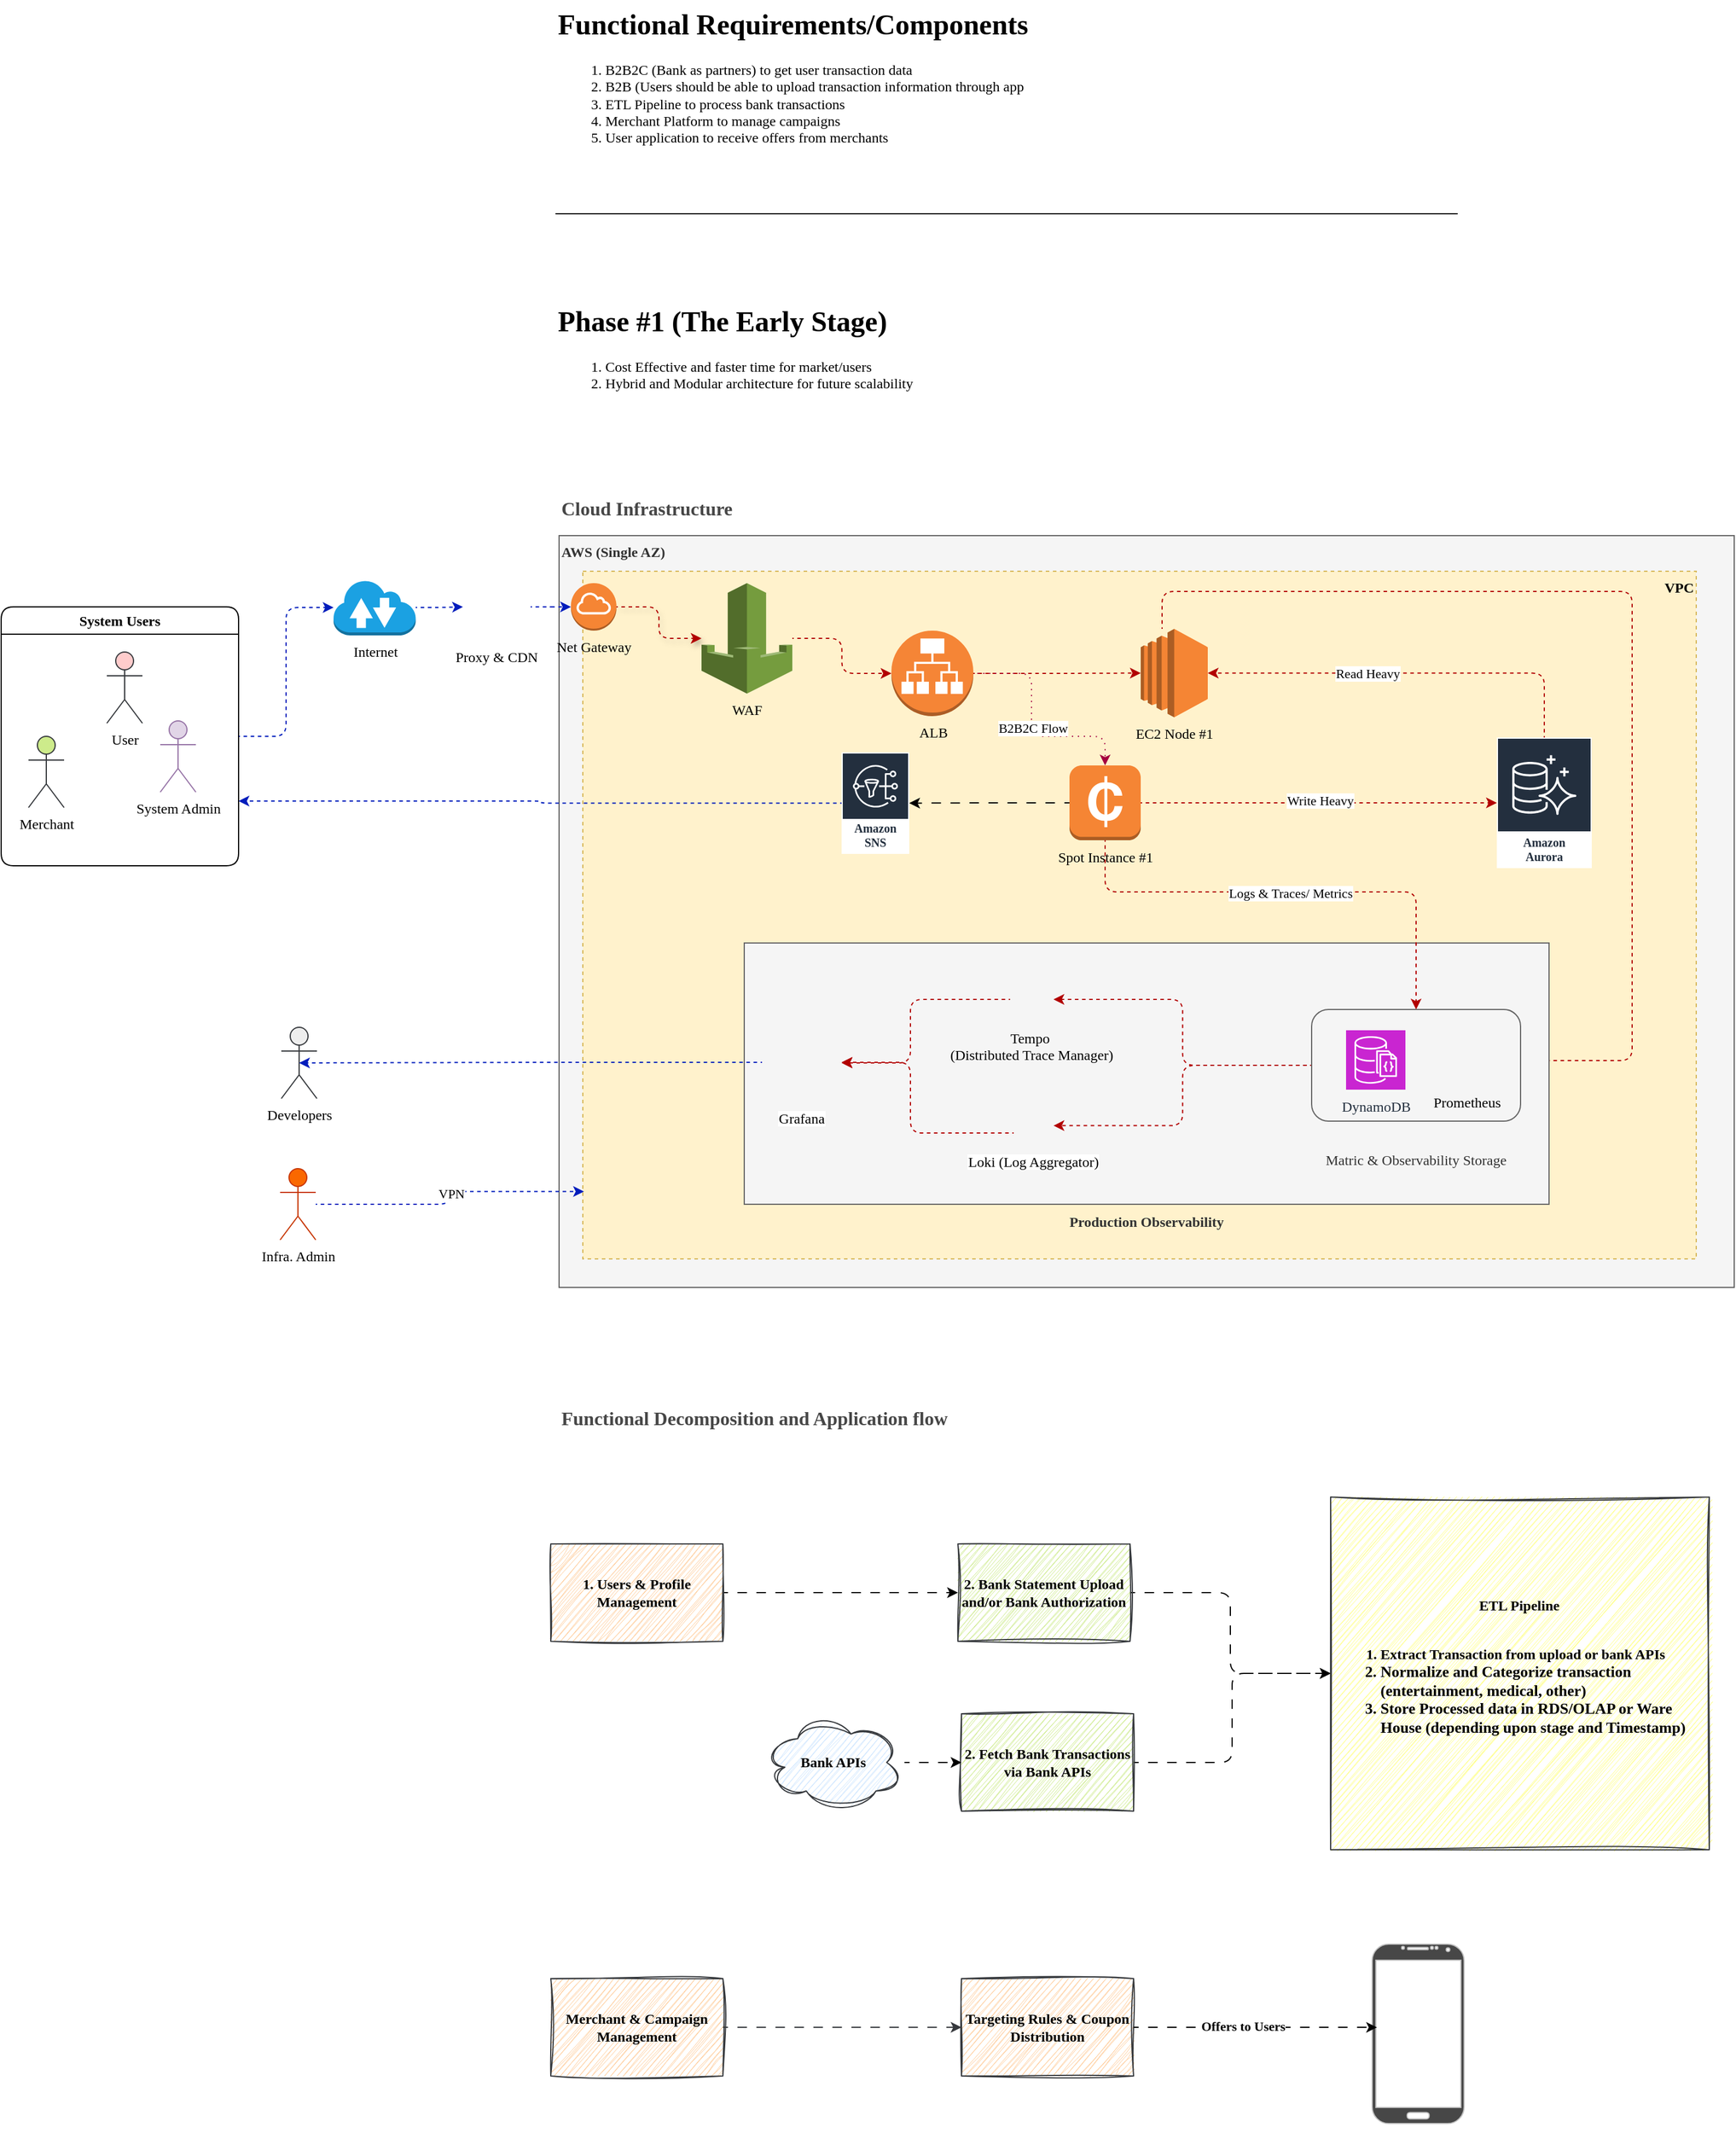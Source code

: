 <mxfile version="24.7.17">
  <diagram name="Page-1" id="xrwfRLpsy3vQQKJvY3HK">
    <mxGraphModel dx="2243" dy="744" grid="0" gridSize="10" guides="1" tooltips="1" connect="1" arrows="1" fold="1" page="1" pageScale="1" pageWidth="850" pageHeight="1100" math="0" shadow="0">
      <root>
        <mxCell id="0" />
        <mxCell id="1" parent="0" />
        <mxCell id="uvxUSB1Xvvrj8T2XXiGX-7" value="AWS (Single AZ)" style="rounded=0;whiteSpace=wrap;html=1;verticalAlign=top;align=left;fontStyle=1;fontFamily=Lucida Console;fillColor=#f5f5f5;strokeColor=#666666;fontColor=#333333;" parent="1" vertex="1">
          <mxGeometry x="40" y="500" width="990" height="633" as="geometry" />
        </mxCell>
        <mxCell id="uvxUSB1Xvvrj8T2XXiGX-1" value="&lt;h1 style=&quot;margin-top: 0px;&quot;&gt;Functional Requirements/Components&lt;/h1&gt;&lt;p&gt;&lt;span style=&quot;white-space-collapse: preserve;&quot;&gt;&lt;/span&gt;&lt;/p&gt;&lt;ol&gt;&lt;li&gt;&lt;span style=&quot;white-space-collapse: preserve;&quot;&gt;B2B2C (Bank as partners) to get user transaction data &lt;/span&gt;&lt;/li&gt;&lt;li&gt;&lt;span style=&quot;white-space-collapse: preserve;&quot;&gt;B2B (Users should be able to upload transaction information through app &lt;/span&gt;&lt;/li&gt;&lt;li&gt;&lt;span style=&quot;white-space-collapse: preserve;&quot;&gt;ETL Pipeline to process bank transactions &lt;/span&gt;&lt;/li&gt;&lt;li&gt;&lt;span style=&quot;white-space-collapse: preserve;&quot;&gt;Merchant Platform to manage campaigns &lt;/span&gt;&lt;/li&gt;&lt;li&gt;&lt;span style=&quot;white-space-collapse: preserve;&quot;&gt;User application to receive offers from merchants&lt;/span&gt;&lt;/li&gt;&lt;/ol&gt;&lt;p&gt;&lt;/p&gt;" style="text;html=1;whiteSpace=wrap;overflow=hidden;rounded=0;fontFamily=Lucida Console;labelBackgroundColor=none;" parent="1" vertex="1">
          <mxGeometry x="37" y="49" width="560" height="140" as="geometry" />
        </mxCell>
        <mxCell id="uvxUSB1Xvvrj8T2XXiGX-5" value="" style="endArrow=none;html=1;rounded=0;fontFamily=Lucida Console;" parent="1" edge="1">
          <mxGeometry width="50" height="50" relative="1" as="geometry">
            <mxPoint x="37" y="229" as="sourcePoint" />
            <mxPoint x="797" y="229" as="targetPoint" />
          </mxGeometry>
        </mxCell>
        <mxCell id="uvxUSB1Xvvrj8T2XXiGX-6" value="&lt;h1 style=&quot;margin-top: 0px;&quot;&gt;Phase #1 (The Early Stage)&lt;/h1&gt;&lt;p&gt;&lt;/p&gt;&lt;ol&gt;&lt;li&gt;Cost Effective and faster time for market/users&amp;nbsp;&amp;nbsp;&lt;/li&gt;&lt;li&gt;Hybrid and Modular architecture for future scalability&amp;nbsp;&lt;/li&gt;&lt;/ol&gt;&lt;p&gt;&lt;/p&gt;" style="text;html=1;whiteSpace=wrap;overflow=hidden;rounded=0;fontFamily=Lucida Console;" parent="1" vertex="1">
          <mxGeometry x="37" y="299" width="560" height="98" as="geometry" />
        </mxCell>
        <mxCell id="uvxUSB1Xvvrj8T2XXiGX-11" value="&lt;font color=&quot;#000000&quot;&gt;Internet&lt;/font&gt;" style="outlineConnect=0;dashed=0;verticalLabelPosition=bottom;verticalAlign=top;align=center;html=1;shape=mxgraph.aws3.internet_2;fillColor=#1ba1e2;fontFamily=Lucida Console;strokeColor=#006EAF;fontColor=#ffffff;" parent="1" vertex="1">
          <mxGeometry x="-150" y="537" width="69.19" height="47" as="geometry" />
        </mxCell>
        <mxCell id="uvxUSB1Xvvrj8T2XXiGX-17" style="edgeStyle=orthogonalEdgeStyle;rounded=1;orthogonalLoop=1;jettySize=auto;html=1;entryX=0;entryY=0.5;entryDx=0;entryDy=0;curved=0;fontFamily=Lucida Console;flowAnimation=1;dashed=1;fillColor=#0050ef;strokeColor=#001DBC;" parent="1" source="uvxUSB1Xvvrj8T2XXiGX-11" target="uvxUSB1Xvvrj8T2XXiGX-63" edge="1">
          <mxGeometry relative="1" as="geometry" />
        </mxCell>
        <mxCell id="uvxUSB1Xvvrj8T2XXiGX-55" value="Developers" style="shape=umlActor;verticalLabelPosition=bottom;verticalAlign=top;html=1;outlineConnect=0;fillColor=#eeeeee;strokeColor=#36393d;fontFamily=Lucida Console;" parent="1" vertex="1">
          <mxGeometry x="-194" y="914" width="30" height="60" as="geometry" />
        </mxCell>
        <mxCell id="uvxUSB1Xvvrj8T2XXiGX-8" value="VPC" style="rounded=0;whiteSpace=wrap;html=1;verticalAlign=top;dashed=1;align=right;fontStyle=1;fontFamily=Lucida Console;fillColor=#fff2cc;strokeColor=#d6b656;movable=1;resizable=1;rotatable=1;deletable=1;editable=1;locked=0;connectable=1;" parent="1" vertex="1">
          <mxGeometry x="60" y="530" width="938" height="579" as="geometry" />
        </mxCell>
        <mxCell id="uvxUSB1Xvvrj8T2XXiGX-15" value="Net Gateway" style="outlineConnect=0;dashed=0;verticalLabelPosition=bottom;verticalAlign=top;align=center;html=1;shape=mxgraph.aws3.internet_gateway;fillColor=#F58534;gradientColor=none;fontFamily=Lucida Console;" parent="1" vertex="1">
          <mxGeometry x="50" y="540" width="38.33" height="40" as="geometry" />
        </mxCell>
        <mxCell id="uvxUSB1Xvvrj8T2XXiGX-24" style="edgeStyle=orthogonalEdgeStyle;rounded=1;orthogonalLoop=1;jettySize=auto;html=1;curved=0;fontFamily=Lucida Console;flowAnimation=1;dashed=1;fillColor=#e51400;strokeColor=#B20000;" parent="1" source="uvxUSB1Xvvrj8T2XXiGX-18" target="uvxUSB1Xvvrj8T2XXiGX-23" edge="1">
          <mxGeometry relative="1" as="geometry" />
        </mxCell>
        <mxCell id="uvxUSB1Xvvrj8T2XXiGX-18" value="WAF" style="outlineConnect=0;dashed=0;verticalLabelPosition=bottom;verticalAlign=top;align=center;html=1;shape=mxgraph.aws3.waf;fillColor=#759C3E;gradientColor=none;fontFamily=Lucida Console;" parent="1" vertex="1">
          <mxGeometry x="160" y="540" width="76.5" height="93" as="geometry" />
        </mxCell>
        <mxCell id="uvxUSB1Xvvrj8T2XXiGX-19" style="edgeStyle=orthogonalEdgeStyle;rounded=1;orthogonalLoop=1;jettySize=auto;html=1;curved=0;fontFamily=Lucida Console;flowAnimation=1;dashed=1;fillColor=#e51400;strokeColor=#B20000;shadow=1;" parent="1" source="uvxUSB1Xvvrj8T2XXiGX-15" target="uvxUSB1Xvvrj8T2XXiGX-18" edge="1">
          <mxGeometry relative="1" as="geometry" />
        </mxCell>
        <mxCell id="uvxUSB1Xvvrj8T2XXiGX-28" style="edgeStyle=orthogonalEdgeStyle;rounded=1;orthogonalLoop=1;jettySize=auto;html=1;curved=0;fontFamily=Lucida Console;flowAnimation=1;dashed=1;fillColor=#e51400;strokeColor=#B20000;" parent="1" source="uvxUSB1Xvvrj8T2XXiGX-23" target="uvxUSB1Xvvrj8T2XXiGX-25" edge="1">
          <mxGeometry relative="1" as="geometry" />
        </mxCell>
        <mxCell id="uvxUSB1Xvvrj8T2XXiGX-23" value="ALB" style="outlineConnect=0;dashed=0;verticalLabelPosition=bottom;verticalAlign=top;align=center;html=1;shape=mxgraph.aws3.application_load_balancer;fillColor=#F58536;gradientColor=none;rounded=1;fontFamily=Lucida Console;" parent="1" vertex="1">
          <mxGeometry x="320" y="580" width="69" height="72" as="geometry" />
        </mxCell>
        <mxCell id="2Y7ZVv_i2-TSbPOG7OzZ-56" style="edgeStyle=orthogonalEdgeStyle;rounded=1;orthogonalLoop=1;jettySize=auto;html=1;entryX=1;entryY=0.5;entryDx=0;entryDy=0;dashed=1;flowAnimation=1;fillColor=#e51400;strokeColor=#B20000;fontFamily=Lucida Console;" edge="1" parent="1" source="uvxUSB1Xvvrj8T2XXiGX-25" target="uvxUSB1Xvvrj8T2XXiGX-49">
          <mxGeometry relative="1" as="geometry">
            <Array as="points">
              <mxPoint x="548" y="547" />
              <mxPoint x="944" y="547" />
              <mxPoint x="944" y="942" />
            </Array>
          </mxGeometry>
        </mxCell>
        <mxCell id="uvxUSB1Xvvrj8T2XXiGX-25" value="EC2 Node #1" style="outlineConnect=0;dashed=0;verticalLabelPosition=bottom;verticalAlign=top;align=center;html=1;shape=mxgraph.aws3.ec2;fillColor=#F58534;gradientColor=none;rounded=1;fontFamily=Lucida Console;" parent="1" vertex="1">
          <mxGeometry x="530" y="578.5" width="56.5" height="74.5" as="geometry" />
        </mxCell>
        <mxCell id="uvxUSB1Xvvrj8T2XXiGX-33" style="edgeStyle=orthogonalEdgeStyle;rounded=1;orthogonalLoop=1;jettySize=auto;html=1;curved=0;fontFamily=Lucida Console;flowAnimation=1;dashed=1;fillColor=#e51400;strokeColor=#B20000;" parent="1" source="uvxUSB1Xvvrj8T2XXiGX-27" target="uvxUSB1Xvvrj8T2XXiGX-32" edge="1">
          <mxGeometry relative="1" as="geometry" />
        </mxCell>
        <mxCell id="uvxUSB1Xvvrj8T2XXiGX-34" value="Write Heavy" style="edgeLabel;html=1;align=center;verticalAlign=middle;resizable=0;points=[];rounded=1;fontFamily=Lucida Console;" parent="uvxUSB1Xvvrj8T2XXiGX-33" vertex="1" connectable="0">
          <mxGeometry x="0.002" y="2" relative="1" as="geometry">
            <mxPoint as="offset" />
          </mxGeometry>
        </mxCell>
        <mxCell id="2Y7ZVv_i2-TSbPOG7OzZ-21" style="edgeStyle=orthogonalEdgeStyle;rounded=1;orthogonalLoop=1;jettySize=auto;html=1;flowAnimation=1;fontFamily=Lucida Console;" edge="1" parent="1" source="uvxUSB1Xvvrj8T2XXiGX-27" target="2Y7ZVv_i2-TSbPOG7OzZ-20">
          <mxGeometry relative="1" as="geometry" />
        </mxCell>
        <mxCell id="uvxUSB1Xvvrj8T2XXiGX-27" value="Spot Instance #1" style="outlineConnect=0;dashed=0;verticalLabelPosition=bottom;verticalAlign=top;align=center;html=1;shape=mxgraph.aws3.spot_instance;fillColor=#F58534;gradientColor=none;rounded=1;fontFamily=Lucida Console;" parent="1" vertex="1">
          <mxGeometry x="470" y="693.5" width="60" height="63" as="geometry" />
        </mxCell>
        <mxCell id="uvxUSB1Xvvrj8T2XXiGX-30" style="edgeStyle=orthogonalEdgeStyle;rounded=1;orthogonalLoop=1;jettySize=auto;html=1;entryX=0.5;entryY=0;entryDx=0;entryDy=0;entryPerimeter=0;curved=0;dashed=1;fontFamily=Lucida Console;flowAnimation=1;fillColor=#d80073;strokeColor=#A50040;dashPattern=1 4;" parent="1" source="uvxUSB1Xvvrj8T2XXiGX-23" target="uvxUSB1Xvvrj8T2XXiGX-27" edge="1">
          <mxGeometry relative="1" as="geometry">
            <Array as="points">
              <mxPoint x="438" y="616" />
              <mxPoint x="438" y="669" />
              <mxPoint x="500" y="669" />
            </Array>
          </mxGeometry>
        </mxCell>
        <mxCell id="2Y7ZVv_i2-TSbPOG7OzZ-58" value="B2B2C Flow" style="edgeLabel;html=1;align=center;verticalAlign=middle;resizable=0;points=[];rounded=1;fontFamily=Lucida Console;" vertex="1" connectable="0" parent="uvxUSB1Xvvrj8T2XXiGX-30">
          <mxGeometry x="0.01" y="1" relative="1" as="geometry">
            <mxPoint as="offset" />
          </mxGeometry>
        </mxCell>
        <mxCell id="uvxUSB1Xvvrj8T2XXiGX-39" value="&lt;span&gt;&lt;span&gt;Production Observability&lt;/span&gt;&lt;/span&gt;" style="rounded=0;whiteSpace=wrap;html=1;verticalAlign=bottom;align=center;fontFamily=Lucida Console;fillColor=#f5f5f5;strokeColor=#666666;fontColor=#333333;fontStyle=1;spacingBottom=-24;" parent="1" vertex="1">
          <mxGeometry x="196" y="843" width="678" height="220" as="geometry" />
        </mxCell>
        <mxCell id="uvxUSB1Xvvrj8T2XXiGX-32" value="Amazon&#xa;Aurora" style="sketch=0;outlineConnect=0;fontColor=#232F3E;gradientColor=none;strokeColor=#ffffff;fillColor=#232F3E;dashed=0;verticalLabelPosition=middle;verticalAlign=bottom;align=center;html=1;whiteSpace=wrap;fontSize=10;fontStyle=1;spacing=3;shape=mxgraph.aws4.productIcon;prIcon=mxgraph.aws4.aurora;rounded=1;fontFamily=Lucida Console;" parent="1" vertex="1">
          <mxGeometry x="830" y="670" width="80" height="110" as="geometry" />
        </mxCell>
        <mxCell id="uvxUSB1Xvvrj8T2XXiGX-36" style="edgeStyle=orthogonalEdgeStyle;rounded=1;orthogonalLoop=1;jettySize=auto;html=1;entryX=1;entryY=0.5;entryDx=0;entryDy=0;entryPerimeter=0;fontFamily=Lucida Console;flowAnimation=1;dashed=1;fillColor=#e51400;strokeColor=#B20000;" parent="1" source="uvxUSB1Xvvrj8T2XXiGX-32" target="uvxUSB1Xvvrj8T2XXiGX-25" edge="1">
          <mxGeometry relative="1" as="geometry">
            <Array as="points">
              <mxPoint x="870" y="616" />
            </Array>
          </mxGeometry>
        </mxCell>
        <mxCell id="uvxUSB1Xvvrj8T2XXiGX-37" value="Read Heavy" style="edgeLabel;html=1;align=center;verticalAlign=middle;resizable=0;points=[];rounded=1;fontFamily=Lucida Console;" parent="uvxUSB1Xvvrj8T2XXiGX-36" vertex="1" connectable="0">
          <mxGeometry x="0.203" relative="1" as="geometry">
            <mxPoint as="offset" />
          </mxGeometry>
        </mxCell>
        <mxCell id="uvxUSB1Xvvrj8T2XXiGX-43" style="edgeStyle=orthogonalEdgeStyle;rounded=1;orthogonalLoop=1;jettySize=auto;html=1;fontFamily=Lucida Console;flowAnimation=1;dashed=1;fillColor=#e51400;strokeColor=#B20000;entryX=0.5;entryY=0;entryDx=0;entryDy=0;" parent="1" source="uvxUSB1Xvvrj8T2XXiGX-27" edge="1" target="uvxUSB1Xvvrj8T2XXiGX-49">
          <mxGeometry relative="1" as="geometry">
            <mxPoint x="811" y="886" as="targetPoint" />
            <Array as="points">
              <mxPoint x="500" y="800" />
              <mxPoint x="762" y="800" />
            </Array>
          </mxGeometry>
        </mxCell>
        <mxCell id="uvxUSB1Xvvrj8T2XXiGX-44" value="Logs &amp;amp; Traces/ Metrics" style="edgeLabel;html=1;align=center;verticalAlign=middle;resizable=0;points=[];rounded=1;fontFamily=Lucida Console;" parent="uvxUSB1Xvvrj8T2XXiGX-43" vertex="1" connectable="0">
          <mxGeometry x="-0.017" y="-1" relative="1" as="geometry">
            <mxPoint as="offset" />
          </mxGeometry>
        </mxCell>
        <mxCell id="2Y7ZVv_i2-TSbPOG7OzZ-50" style="edgeStyle=orthogonalEdgeStyle;rounded=1;orthogonalLoop=1;jettySize=auto;html=1;flowAnimation=1;fontFamily=Lucida Console;dashed=1;fillColor=#e51400;strokeColor=#B20000;" edge="1" parent="1" source="uvxUSB1Xvvrj8T2XXiGX-49" target="2Y7ZVv_i2-TSbPOG7OzZ-49">
          <mxGeometry relative="1" as="geometry" />
        </mxCell>
        <mxCell id="2Y7ZVv_i2-TSbPOG7OzZ-54" style="edgeStyle=orthogonalEdgeStyle;rounded=1;orthogonalLoop=1;jettySize=auto;html=1;flowAnimation=1;fontFamily=Lucida Console;dashed=1;fillColor=#e51400;strokeColor=#B20000;" edge="1" parent="1" source="uvxUSB1Xvvrj8T2XXiGX-49" target="2Y7ZVv_i2-TSbPOG7OzZ-53">
          <mxGeometry relative="1" as="geometry" />
        </mxCell>
        <mxCell id="uvxUSB1Xvvrj8T2XXiGX-49" value="Matric &amp;amp; Observability Storage" style="rounded=1;whiteSpace=wrap;html=1;fontFamily=Lucida Console;fillColor=#f5f5f5;strokeColor=#666666;verticalAlign=bottom;spacingTop=0;spacingBottom=-42;fontColor=#333333;" parent="1" vertex="1">
          <mxGeometry x="674" y="899" width="176" height="94" as="geometry" />
        </mxCell>
        <mxCell id="uvxUSB1Xvvrj8T2XXiGX-50" value="DynamoDB" style="sketch=0;points=[[0,0,0],[0.25,0,0],[0.5,0,0],[0.75,0,0],[1,0,0],[0,1,0],[0.25,1,0],[0.5,1,0],[0.75,1,0],[1,1,0],[0,0.25,0],[0,0.5,0],[0,0.75,0],[1,0.25,0],[1,0.5,0],[1,0.75,0]];outlineConnect=0;fontColor=#232F3E;fillColor=#C925D1;strokeColor=#ffffff;dashed=0;verticalLabelPosition=bottom;verticalAlign=top;align=center;html=1;fontSize=12;fontStyle=0;aspect=fixed;shape=mxgraph.aws4.resourceIcon;resIcon=mxgraph.aws4.documentdb_with_mongodb_compatibility;rounded=1;fontFamily=Lucida Console;" parent="1" vertex="1">
          <mxGeometry x="703" y="916.5" width="50" height="50" as="geometry" />
        </mxCell>
        <mxCell id="uvxUSB1Xvvrj8T2XXiGX-51" value="Prometheus" style="shape=image;verticalLabelPosition=bottom;labelBackgroundColor=none;verticalAlign=top;aspect=fixed;imageAspect=0;image=https://static-00.iconduck.com/assets.00/prometheus-icon-256x253-jmmroxoq.png;fontFamily=Lucida Console;" parent="1" vertex="1">
          <mxGeometry x="780.17" y="914" width="49.83" height="49.25" as="geometry" />
        </mxCell>
        <mxCell id="uvxUSB1Xvvrj8T2XXiGX-61" style="edgeStyle=orthogonalEdgeStyle;rounded=1;orthogonalLoop=1;jettySize=auto;html=1;entryX=0.001;entryY=0.902;entryDx=0;entryDy=0;entryPerimeter=0;fontFamily=Lucida Console;flowAnimation=1;dashed=1;fillColor=#0050ef;strokeColor=#001DBC;" parent="1" source="uvxUSB1Xvvrj8T2XXiGX-60" target="uvxUSB1Xvvrj8T2XXiGX-8" edge="1">
          <mxGeometry relative="1" as="geometry" />
        </mxCell>
        <mxCell id="2Y7ZVv_i2-TSbPOG7OzZ-37" value="VPN" style="edgeLabel;html=1;align=center;verticalAlign=middle;resizable=0;points=[];rounded=1;fontFamily=Lucida Console;" vertex="1" connectable="0" parent="uvxUSB1Xvvrj8T2XXiGX-61">
          <mxGeometry x="0.032" y="-1" relative="1" as="geometry">
            <mxPoint as="offset" />
          </mxGeometry>
        </mxCell>
        <mxCell id="uvxUSB1Xvvrj8T2XXiGX-60" value="Infra. Admin" style="shape=umlActor;verticalLabelPosition=bottom;verticalAlign=top;html=1;outlineConnect=0;fillColor=#fa6800;strokeColor=#C73500;fontColor=#000000;fontFamily=Lucida Console;" parent="1" vertex="1">
          <mxGeometry x="-195" y="1033" width="30" height="60" as="geometry" />
        </mxCell>
        <mxCell id="uvxUSB1Xvvrj8T2XXiGX-62" value="&lt;h1 style=&quot;margin-top: 0px; font-size: 16px;&quot;&gt;Cloud Infrastructure&lt;/h1&gt;" style="text;html=1;whiteSpace=wrap;overflow=hidden;rounded=0;fontSize=16;verticalAlign=top;horizontal=1;fontColor=#474747;fontFamily=Lucida Console;" parent="1" vertex="1">
          <mxGeometry x="40" y="461" width="336" height="36" as="geometry" />
        </mxCell>
        <mxCell id="uvxUSB1Xvvrj8T2XXiGX-64" style="edgeStyle=orthogonalEdgeStyle;rounded=1;orthogonalLoop=1;jettySize=auto;html=1;fontFamily=Lucida Console;flowAnimation=1;dashed=1;fillColor=#0050ef;strokeColor=#001DBC;" parent="1" source="uvxUSB1Xvvrj8T2XXiGX-63" target="uvxUSB1Xvvrj8T2XXiGX-15" edge="1">
          <mxGeometry relative="1" as="geometry" />
        </mxCell>
        <mxCell id="uvxUSB1Xvvrj8T2XXiGX-63" value="Proxy &amp; CDN" style="shape=image;verticalLabelPosition=bottom;labelBackgroundColor=default;verticalAlign=top;aspect=fixed;imageAspect=0;image=https://images.store.crowdstrike.com/9748z14dd5zg/3NqsFeaycaa7tnFCIdUjjT/9e6962c51915cf4ef6d5325c38fc2895/Cloudflare_icon_square.png;fontFamily=Lucida Console;" parent="1" vertex="1">
          <mxGeometry x="-41" y="531.5" width="57" height="57" as="geometry" />
        </mxCell>
        <mxCell id="uvxUSB1Xvvrj8T2XXiGX-67" value="&lt;h1 style=&quot;margin-top: 0px; font-size: 16px;&quot;&gt;Functional Decomposition and Application flow&amp;nbsp;&lt;/h1&gt;" style="text;html=1;whiteSpace=wrap;overflow=hidden;rounded=0;fontSize=16;verticalAlign=top;horizontal=1;fontColor=#474747;fontFamily=Lucida Console;" parent="1" vertex="1">
          <mxGeometry x="40" y="1227" width="337" height="57" as="geometry" />
        </mxCell>
        <mxCell id="2Y7ZVv_i2-TSbPOG7OzZ-4" style="edgeStyle=orthogonalEdgeStyle;rounded=1;orthogonalLoop=1;jettySize=auto;html=1;entryX=0;entryY=0.5;entryDx=0;entryDy=0;flowAnimation=1;fontFamily=Lucida Console;" edge="1" parent="1" source="2Y7ZVv_i2-TSbPOG7OzZ-1" target="2Y7ZVv_i2-TSbPOG7OzZ-2">
          <mxGeometry relative="1" as="geometry" />
        </mxCell>
        <mxCell id="2Y7ZVv_i2-TSbPOG7OzZ-1" value="&lt;div&gt;1. Users &amp;amp; Profile Management&lt;/div&gt;" style="rounded=0;whiteSpace=wrap;html=1;sketch=1;curveFitting=1;jiggle=2;fillColor=#ffcc99;strokeColor=#36393d;fontStyle=1;fontFamily=Lucida Console;" vertex="1" parent="1">
          <mxGeometry x="33" y="1349" width="145" height="82" as="geometry" />
        </mxCell>
        <mxCell id="2Y7ZVv_i2-TSbPOG7OzZ-8" style="edgeStyle=orthogonalEdgeStyle;rounded=1;orthogonalLoop=1;jettySize=auto;html=1;flowAnimation=1;fontFamily=Lucida Console;" edge="1" parent="1" source="2Y7ZVv_i2-TSbPOG7OzZ-2" target="2Y7ZVv_i2-TSbPOG7OzZ-7">
          <mxGeometry relative="1" as="geometry" />
        </mxCell>
        <mxCell id="2Y7ZVv_i2-TSbPOG7OzZ-2" value="&lt;div&gt;&lt;span style=&quot;background-color: initial;&quot;&gt;2. Bank Statement Upload and/or Bank Authorization&lt;/span&gt;&lt;br&gt;&lt;/div&gt;" style="rounded=0;whiteSpace=wrap;html=1;sketch=1;curveFitting=1;jiggle=2;fillColor=#cdeb8b;strokeColor=#36393d;fontStyle=1;fontFamily=Lucida Console;" vertex="1" parent="1">
          <mxGeometry x="376" y="1349" width="145" height="82" as="geometry" />
        </mxCell>
        <mxCell id="2Y7ZVv_i2-TSbPOG7OzZ-9" style="edgeStyle=orthogonalEdgeStyle;rounded=1;orthogonalLoop=1;jettySize=auto;html=1;entryX=0;entryY=0.5;entryDx=0;entryDy=0;flowAnimation=1;fontFamily=Lucida Console;" edge="1" parent="1" source="2Y7ZVv_i2-TSbPOG7OzZ-3" target="2Y7ZVv_i2-TSbPOG7OzZ-7">
          <mxGeometry relative="1" as="geometry" />
        </mxCell>
        <mxCell id="2Y7ZVv_i2-TSbPOG7OzZ-3" value="2. Fetch Bank Transactions via Bank APIs" style="rounded=0;whiteSpace=wrap;html=1;sketch=1;curveFitting=1;jiggle=2;fillColor=#cdeb8b;strokeColor=#36393d;fontStyle=1;fontFamily=Lucida Console;" vertex="1" parent="1">
          <mxGeometry x="379" y="1492" width="145" height="82" as="geometry" />
        </mxCell>
        <mxCell id="2Y7ZVv_i2-TSbPOG7OzZ-7" value="&lt;div style=&quot;text-align: center;&quot;&gt;&lt;span style=&quot;background-color: initial;&quot;&gt;ETL Pipeline&amp;nbsp;&lt;/span&gt;&lt;/div&gt;&lt;div&gt;&lt;div style=&quot;text-align: center;&quot;&gt;&lt;br&gt;&lt;/div&gt;&lt;div style=&quot;&quot;&gt;&lt;ol style=&quot;&quot;&gt;&lt;li&gt;Extract Transaction from upload or bank APIs&lt;/li&gt;&lt;li style=&quot;font-size: 13px;&quot;&gt;Normalize and Categorize transaction (entertainment, medical, other)&lt;/li&gt;&lt;li style=&quot;font-size: 13px;&quot;&gt;Store Processed data in RDS/OLAP or Ware House (depending upon stage and Timestamp)&lt;/li&gt;&lt;/ol&gt;&lt;/div&gt;&lt;/div&gt;" style="rounded=0;whiteSpace=wrap;html=1;sketch=1;curveFitting=1;jiggle=2;fillColor=#ffff88;strokeColor=#36393d;fontStyle=1;align=left;fontFamily=Lucida Console;" vertex="1" parent="1">
          <mxGeometry x="690" y="1309.5" width="319" height="297" as="geometry" />
        </mxCell>
        <mxCell id="2Y7ZVv_i2-TSbPOG7OzZ-12" style="edgeStyle=orthogonalEdgeStyle;rounded=1;orthogonalLoop=1;jettySize=auto;html=1;flowAnimation=1;fontFamily=Lucida Console;" edge="1" parent="1" source="2Y7ZVv_i2-TSbPOG7OzZ-11" target="2Y7ZVv_i2-TSbPOG7OzZ-3">
          <mxGeometry relative="1" as="geometry" />
        </mxCell>
        <mxCell id="2Y7ZVv_i2-TSbPOG7OzZ-11" value="Bank APIs" style="ellipse;shape=cloud;whiteSpace=wrap;html=1;rounded=1;sketch=1;curveFitting=1;jiggle=2;fillColor=#cce5ff;strokeColor=#36393d;fontStyle=1;fontFamily=Lucida Console;" vertex="1" parent="1">
          <mxGeometry x="211" y="1493" width="120" height="80" as="geometry" />
        </mxCell>
        <mxCell id="2Y7ZVv_i2-TSbPOG7OzZ-15" value="" style="edgeStyle=orthogonalEdgeStyle;rounded=1;orthogonalLoop=1;jettySize=auto;html=1;flowAnimation=1;fillColor=#cdeb8b;strokeColor=#36393d;fontFamily=Lucida Console;" edge="1" parent="1" source="2Y7ZVv_i2-TSbPOG7OzZ-13" target="2Y7ZVv_i2-TSbPOG7OzZ-14">
          <mxGeometry relative="1" as="geometry" />
        </mxCell>
        <mxCell id="2Y7ZVv_i2-TSbPOG7OzZ-13" value="Merchant &amp;amp; Campaign Management" style="rounded=0;whiteSpace=wrap;html=1;sketch=1;curveFitting=1;jiggle=2;fillColor=#ffcc99;strokeColor=#36393d;fontStyle=1;fontFamily=Lucida Console;" vertex="1" parent="1">
          <mxGeometry x="33" y="1715" width="145" height="82" as="geometry" />
        </mxCell>
        <mxCell id="2Y7ZVv_i2-TSbPOG7OzZ-14" value="Targeting Rules &amp;amp; Coupon Distribution" style="rounded=0;whiteSpace=wrap;html=1;sketch=1;curveFitting=1;jiggle=2;fillColor=#ffcc99;strokeColor=#36393d;fontStyle=1;fontFamily=Lucida Console;" vertex="1" parent="1">
          <mxGeometry x="379" y="1715" width="145" height="82" as="geometry" />
        </mxCell>
        <mxCell id="2Y7ZVv_i2-TSbPOG7OzZ-16" value=" " style="verticalLabelPosition=bottom;verticalAlign=top;html=1;shadow=0;dashed=0;strokeWidth=1;shape=mxgraph.android.phone2;strokeColor=#c0c0c0;rounded=1;fillColor=#474747;fontFamily=Lucida Console;" vertex="1" parent="1">
          <mxGeometry x="725" y="1686" width="77.44" height="151" as="geometry" />
        </mxCell>
        <mxCell id="2Y7ZVv_i2-TSbPOG7OzZ-17" style="edgeStyle=orthogonalEdgeStyle;rounded=1;orthogonalLoop=1;jettySize=auto;html=1;entryX=0.052;entryY=0.464;entryDx=0;entryDy=0;entryPerimeter=0;flowAnimation=1;fontFamily=Lucida Console;" edge="1" parent="1" source="2Y7ZVv_i2-TSbPOG7OzZ-14" target="2Y7ZVv_i2-TSbPOG7OzZ-16">
          <mxGeometry relative="1" as="geometry" />
        </mxCell>
        <mxCell id="2Y7ZVv_i2-TSbPOG7OzZ-44" value="&lt;b&gt;Offers to Users&lt;/b&gt;" style="edgeLabel;html=1;align=center;verticalAlign=middle;resizable=0;points=[];rounded=1;fontFamily=Lucida Console;" vertex="1" connectable="0" parent="2Y7ZVv_i2-TSbPOG7OzZ-17">
          <mxGeometry x="-0.087" y="1" relative="1" as="geometry">
            <mxPoint x="-2" as="offset" />
          </mxGeometry>
        </mxCell>
        <mxCell id="2Y7ZVv_i2-TSbPOG7OzZ-57" style="edgeStyle=orthogonalEdgeStyle;rounded=1;orthogonalLoop=1;jettySize=auto;html=1;entryX=1;entryY=0.75;entryDx=0;entryDy=0;fillColor=#0050ef;strokeColor=#001DBC;flowAnimation=1;dashed=1;fontFamily=Lucida Console;" edge="1" parent="1" source="2Y7ZVv_i2-TSbPOG7OzZ-20" target="2Y7ZVv_i2-TSbPOG7OzZ-30">
          <mxGeometry relative="1" as="geometry" />
        </mxCell>
        <mxCell id="2Y7ZVv_i2-TSbPOG7OzZ-20" value="Amazon SNS" style="sketch=0;outlineConnect=0;fontColor=#232F3E;gradientColor=none;strokeColor=#ffffff;fillColor=#232F3E;dashed=0;verticalLabelPosition=middle;verticalAlign=bottom;align=center;html=1;whiteSpace=wrap;fontSize=10;fontStyle=1;spacing=3;shape=mxgraph.aws4.productIcon;prIcon=mxgraph.aws4.sns;rounded=1;fontFamily=Lucida Console;" vertex="1" parent="1">
          <mxGeometry x="278" y="682.5" width="57" height="85.5" as="geometry" />
        </mxCell>
        <mxCell id="2Y7ZVv_i2-TSbPOG7OzZ-35" style="edgeStyle=orthogonalEdgeStyle;rounded=1;orthogonalLoop=1;jettySize=auto;html=1;flowAnimation=1;fontFamily=Lucida Console;dashed=1;fillColor=#0050ef;strokeColor=#001DBC;" edge="1" parent="1" source="2Y7ZVv_i2-TSbPOG7OzZ-30" target="uvxUSB1Xvvrj8T2XXiGX-11">
          <mxGeometry relative="1" as="geometry" />
        </mxCell>
        <mxCell id="2Y7ZVv_i2-TSbPOG7OzZ-30" value="System Users" style="swimlane;whiteSpace=wrap;html=1;rounded=1;fontFamily=Lucida Console;" vertex="1" parent="1">
          <mxGeometry x="-430" y="560" width="200" height="218" as="geometry" />
        </mxCell>
        <mxCell id="2Y7ZVv_i2-TSbPOG7OzZ-32" value="User" style="shape=umlActor;verticalLabelPosition=bottom;verticalAlign=top;html=1;outlineConnect=0;rounded=1;fillColor=#ffcccc;strokeColor=#36393d;fontFamily=Lucida Console;" vertex="1" parent="2Y7ZVv_i2-TSbPOG7OzZ-30">
          <mxGeometry x="89" y="38" width="30" height="60" as="geometry" />
        </mxCell>
        <mxCell id="2Y7ZVv_i2-TSbPOG7OzZ-33" value="Merchant" style="shape=umlActor;verticalLabelPosition=bottom;verticalAlign=top;html=1;outlineConnect=0;rounded=1;fillColor=#cdeb8b;strokeColor=#36393d;fontFamily=Lucida Console;" vertex="1" parent="2Y7ZVv_i2-TSbPOG7OzZ-30">
          <mxGeometry x="23" y="109" width="30" height="60" as="geometry" />
        </mxCell>
        <mxCell id="2Y7ZVv_i2-TSbPOG7OzZ-34" value="System Admin" style="shape=umlActor;verticalLabelPosition=bottom;verticalAlign=top;html=1;outlineConnect=0;rounded=1;fillColor=#e1d5e7;strokeColor=#9673a6;fontFamily=Lucida Console;" vertex="1" parent="2Y7ZVv_i2-TSbPOG7OzZ-30">
          <mxGeometry x="134" y="96" width="30" height="60" as="geometry" />
        </mxCell>
        <mxCell id="2Y7ZVv_i2-TSbPOG7OzZ-41" value="Grafana" style="shape=image;verticalLabelPosition=bottom;labelBackgroundColor=default;verticalAlign=top;aspect=fixed;imageAspect=0;image=https://cdn.iconscout.com/icon/free/png-256/free-grafana-logo-icon-download-in-svg-png-gif-file-formats--technology-social-media-company-brand-vol-3-pack-logos-icons-2944910.png;fontFamily=Lucida Console;" vertex="1" parent="1">
          <mxGeometry x="211" y="910" width="67" height="67" as="geometry" />
        </mxCell>
        <mxCell id="2Y7ZVv_i2-TSbPOG7OzZ-43" style="edgeStyle=orthogonalEdgeStyle;rounded=1;orthogonalLoop=1;jettySize=auto;html=1;entryX=0.5;entryY=0.5;entryDx=0;entryDy=0;entryPerimeter=0;flowAnimation=1;fontFamily=Lucida Console;dashed=1;fillColor=#0050ef;strokeColor=#001DBC;" edge="1" parent="1" source="2Y7ZVv_i2-TSbPOG7OzZ-41" target="uvxUSB1Xvvrj8T2XXiGX-55">
          <mxGeometry relative="1" as="geometry" />
        </mxCell>
        <mxCell id="2Y7ZVv_i2-TSbPOG7OzZ-51" style="edgeStyle=orthogonalEdgeStyle;rounded=1;orthogonalLoop=1;jettySize=auto;html=1;flowAnimation=1;fontFamily=Lucida Console;dashed=1;fillColor=#e51400;strokeColor=#B20000;" edge="1" parent="1" source="2Y7ZVv_i2-TSbPOG7OzZ-49" target="2Y7ZVv_i2-TSbPOG7OzZ-41">
          <mxGeometry relative="1" as="geometry">
            <Array as="points">
              <mxPoint x="336" y="890" />
              <mxPoint x="336" y="944" />
            </Array>
          </mxGeometry>
        </mxCell>
        <mxCell id="2Y7ZVv_i2-TSbPOG7OzZ-49" value="Tempo &#xa;(Distributed Trace Manager)" style="shape=image;imageAspect=0;aspect=fixed;verticalLabelPosition=bottom;verticalAlign=middle;rounded=1;image=https://artifacthub.io/image/9da47481-2c0b-465e-9053-c043fcc9a105@1x;fontFamily=Lucida Console;" vertex="1" parent="1">
          <mxGeometry x="420" y="871" width="36.56" height="39" as="geometry" />
        </mxCell>
        <mxCell id="2Y7ZVv_i2-TSbPOG7OzZ-55" style="edgeStyle=orthogonalEdgeStyle;rounded=1;orthogonalLoop=1;jettySize=auto;html=1;entryX=1;entryY=0.5;entryDx=0;entryDy=0;flowAnimation=1;fontFamily=Lucida Console;dashed=1;fillColor=#e51400;strokeColor=#B20000;" edge="1" parent="1" source="2Y7ZVv_i2-TSbPOG7OzZ-53" target="2Y7ZVv_i2-TSbPOG7OzZ-41">
          <mxGeometry relative="1" as="geometry">
            <Array as="points">
              <mxPoint x="336" y="1003" />
              <mxPoint x="336" y="944" />
            </Array>
          </mxGeometry>
        </mxCell>
        <mxCell id="2Y7ZVv_i2-TSbPOG7OzZ-53" value="Loki (Log Aggregator)" style="shape=image;verticalLabelPosition=bottom;labelBackgroundColor=default;verticalAlign=top;aspect=fixed;imageAspect=0;image=https://diagrams.mingrammer.com/img/resources/onprem/logging/loki.png;fontFamily=Lucida Console;" vertex="1" parent="1">
          <mxGeometry x="423" y="980" width="33.56" height="33.56" as="geometry" />
        </mxCell>
      </root>
    </mxGraphModel>
  </diagram>
</mxfile>
